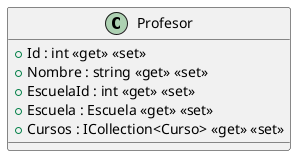 @startuml
class Profesor {
    + Id : int <<get>> <<set>>
    + Nombre : string <<get>> <<set>>
    + EscuelaId : int <<get>> <<set>>
    + Escuela : Escuela <<get>> <<set>>
    + Cursos : ICollection<Curso> <<get>> <<set>>
}
@enduml
